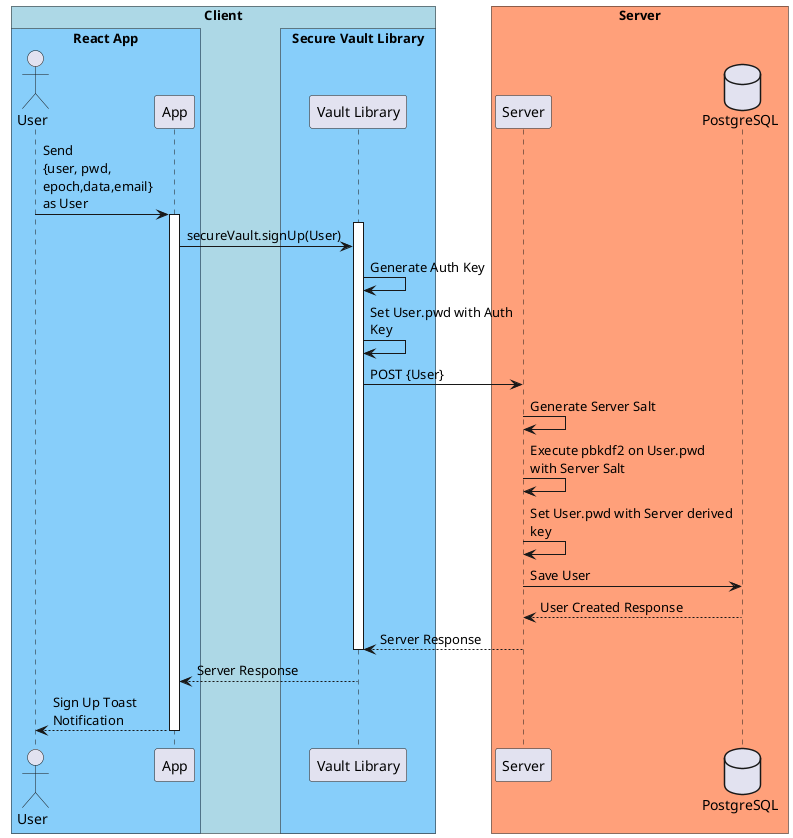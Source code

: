 @startuml SignUp
!pragma teoz true

box "Client" #LightBlue
box "React App" #LightSkyBlue
actor User
participant App
end box
box "Secure Vault Library" #LightSkyBlue
participant "Vault Library" as SVC
end box
end box
box "Server" #LightSalmon
participant Server
database PostgreSQL
end box

User -> App: Send \n{user, pwd,\nepoch,data,email}\nas User
activate App
activate SVC
App -> SVC: secureVault.signUp(User)
SVC -> SVC: Generate Auth Key
SVC -> SVC: Set User.pwd with Auth \nKey
SVC -> Server: POST {User}
Server -> Server: Generate Server Salt
Server -> Server: Execute pbkdf2 on User.pwd\nwith Server Salt
Server -> Server: Set User.pwd with Server derived \nkey
Server -> PostgreSQL: Save User
Server <-- PostgreSQL: User Created Response
SVC <-- Server: Server Response
deactivate SVC
App <-- SVC: Server Response
User <-- App: Sign Up Toast \nNotification
deactivate App

{start} <-> {end} : 5 seconds timeout
@enduml